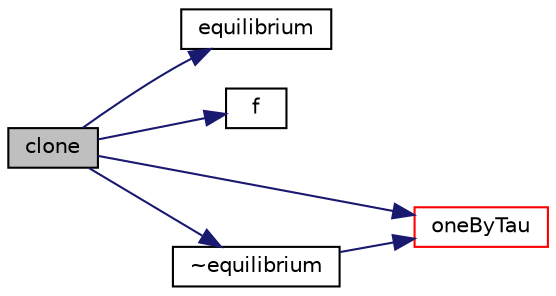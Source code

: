 digraph "clone"
{
  bgcolor="transparent";
  edge [fontname="Helvetica",fontsize="10",labelfontname="Helvetica",labelfontsize="10"];
  node [fontname="Helvetica",fontsize="10",shape=record];
  rankdir="LR";
  Node1 [label="clone",height=0.2,width=0.4,color="black", fillcolor="grey75", style="filled", fontcolor="black"];
  Node1 -> Node2 [color="midnightblue",fontsize="10",style="solid",fontname="Helvetica"];
  Node2 [label="equilibrium",height=0.2,width=0.4,color="black",URL="$a00681.html#a1d08d041f547f9071893b4ebfc72c61d",tooltip="Constructors. "];
  Node1 -> Node3 [color="midnightblue",fontsize="10",style="solid",fontname="Helvetica"];
  Node3 [label="f",height=0.2,width=0.4,color="black",URL="$a04026.html#a888be93833ac7a23170555c69c690288"];
  Node1 -> Node4 [color="midnightblue",fontsize="10",style="solid",fontname="Helvetica"];
  Node4 [label="oneByTau",height=0.2,width=0.4,color="red",URL="$a00681.html#a8c84ec9cb3bb165ff0ca2c7160d99c93",tooltip="Member Functions. "];
  Node1 -> Node5 [color="midnightblue",fontsize="10",style="solid",fontname="Helvetica"];
  Node5 [label="~equilibrium",height=0.2,width=0.4,color="black",URL="$a00681.html#aba947a710a27bf837e59ee7096896bd4",tooltip="Destructor. "];
  Node5 -> Node4 [color="midnightblue",fontsize="10",style="solid",fontname="Helvetica"];
}
